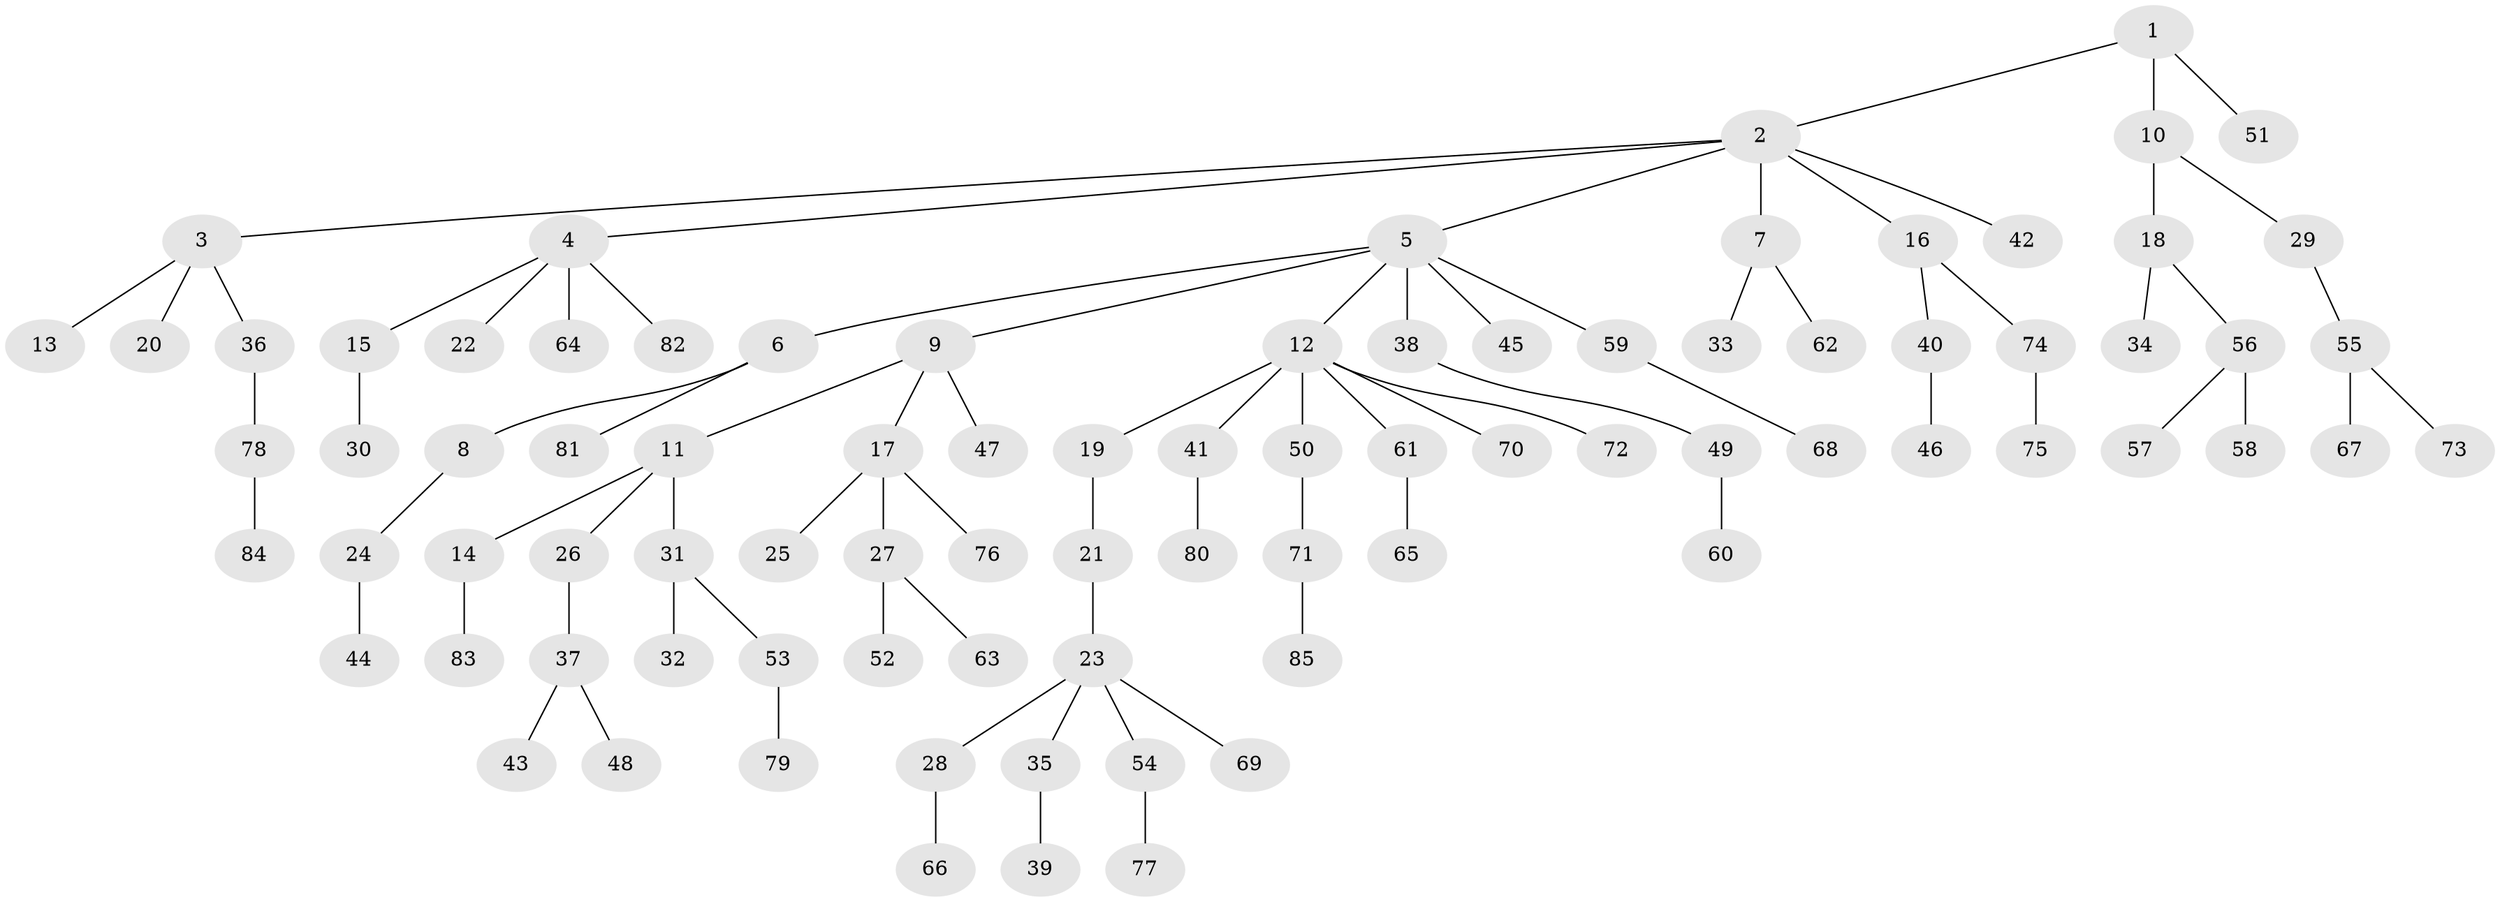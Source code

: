 // Generated by graph-tools (version 1.1) at 2025/26/03/09/25 03:26:28]
// undirected, 85 vertices, 84 edges
graph export_dot {
graph [start="1"]
  node [color=gray90,style=filled];
  1;
  2;
  3;
  4;
  5;
  6;
  7;
  8;
  9;
  10;
  11;
  12;
  13;
  14;
  15;
  16;
  17;
  18;
  19;
  20;
  21;
  22;
  23;
  24;
  25;
  26;
  27;
  28;
  29;
  30;
  31;
  32;
  33;
  34;
  35;
  36;
  37;
  38;
  39;
  40;
  41;
  42;
  43;
  44;
  45;
  46;
  47;
  48;
  49;
  50;
  51;
  52;
  53;
  54;
  55;
  56;
  57;
  58;
  59;
  60;
  61;
  62;
  63;
  64;
  65;
  66;
  67;
  68;
  69;
  70;
  71;
  72;
  73;
  74;
  75;
  76;
  77;
  78;
  79;
  80;
  81;
  82;
  83;
  84;
  85;
  1 -- 2;
  1 -- 10;
  1 -- 51;
  2 -- 3;
  2 -- 4;
  2 -- 5;
  2 -- 7;
  2 -- 16;
  2 -- 42;
  3 -- 13;
  3 -- 20;
  3 -- 36;
  4 -- 15;
  4 -- 22;
  4 -- 64;
  4 -- 82;
  5 -- 6;
  5 -- 9;
  5 -- 12;
  5 -- 38;
  5 -- 45;
  5 -- 59;
  6 -- 8;
  6 -- 81;
  7 -- 33;
  7 -- 62;
  8 -- 24;
  9 -- 11;
  9 -- 17;
  9 -- 47;
  10 -- 18;
  10 -- 29;
  11 -- 14;
  11 -- 26;
  11 -- 31;
  12 -- 19;
  12 -- 41;
  12 -- 50;
  12 -- 61;
  12 -- 70;
  12 -- 72;
  14 -- 83;
  15 -- 30;
  16 -- 40;
  16 -- 74;
  17 -- 25;
  17 -- 27;
  17 -- 76;
  18 -- 34;
  18 -- 56;
  19 -- 21;
  21 -- 23;
  23 -- 28;
  23 -- 35;
  23 -- 54;
  23 -- 69;
  24 -- 44;
  26 -- 37;
  27 -- 52;
  27 -- 63;
  28 -- 66;
  29 -- 55;
  31 -- 32;
  31 -- 53;
  35 -- 39;
  36 -- 78;
  37 -- 43;
  37 -- 48;
  38 -- 49;
  40 -- 46;
  41 -- 80;
  49 -- 60;
  50 -- 71;
  53 -- 79;
  54 -- 77;
  55 -- 67;
  55 -- 73;
  56 -- 57;
  56 -- 58;
  59 -- 68;
  61 -- 65;
  71 -- 85;
  74 -- 75;
  78 -- 84;
}
